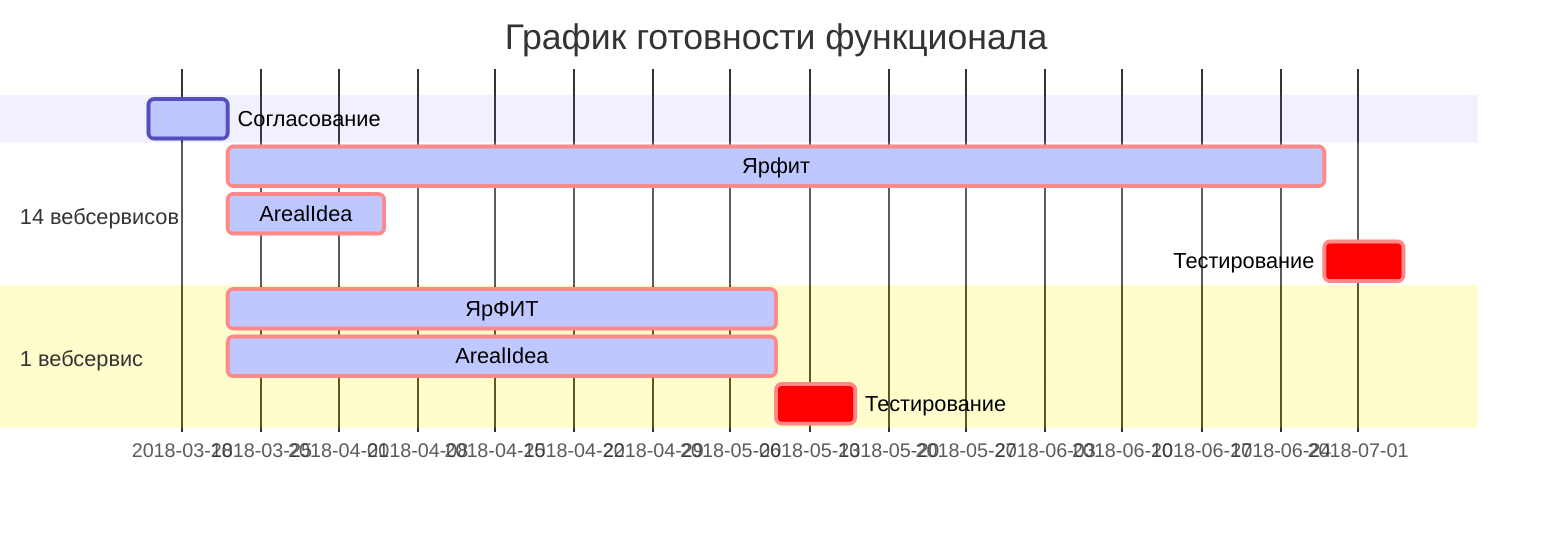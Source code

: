 gantt
	dateFormat  YYYY-MM-DD
	title График готовности функционала
	Cогласование				:active, ct, 2018-03-15, 1w
	section 14 вебсервисов
	Ярфит    			        :crit, active, yar14, after ct, 14w
	ArealIdea           		:crit, active, after ct, 2w
	Тестирование       			:crit, after yar14, 7d
	section 1 вебсервис
	ЯрФИТ	            		:crit, active, yar, after ct, 7w
	ArealIdea            		:crit, active, after ct, 7w
	Тестирование       			:crit, after yar, 7d